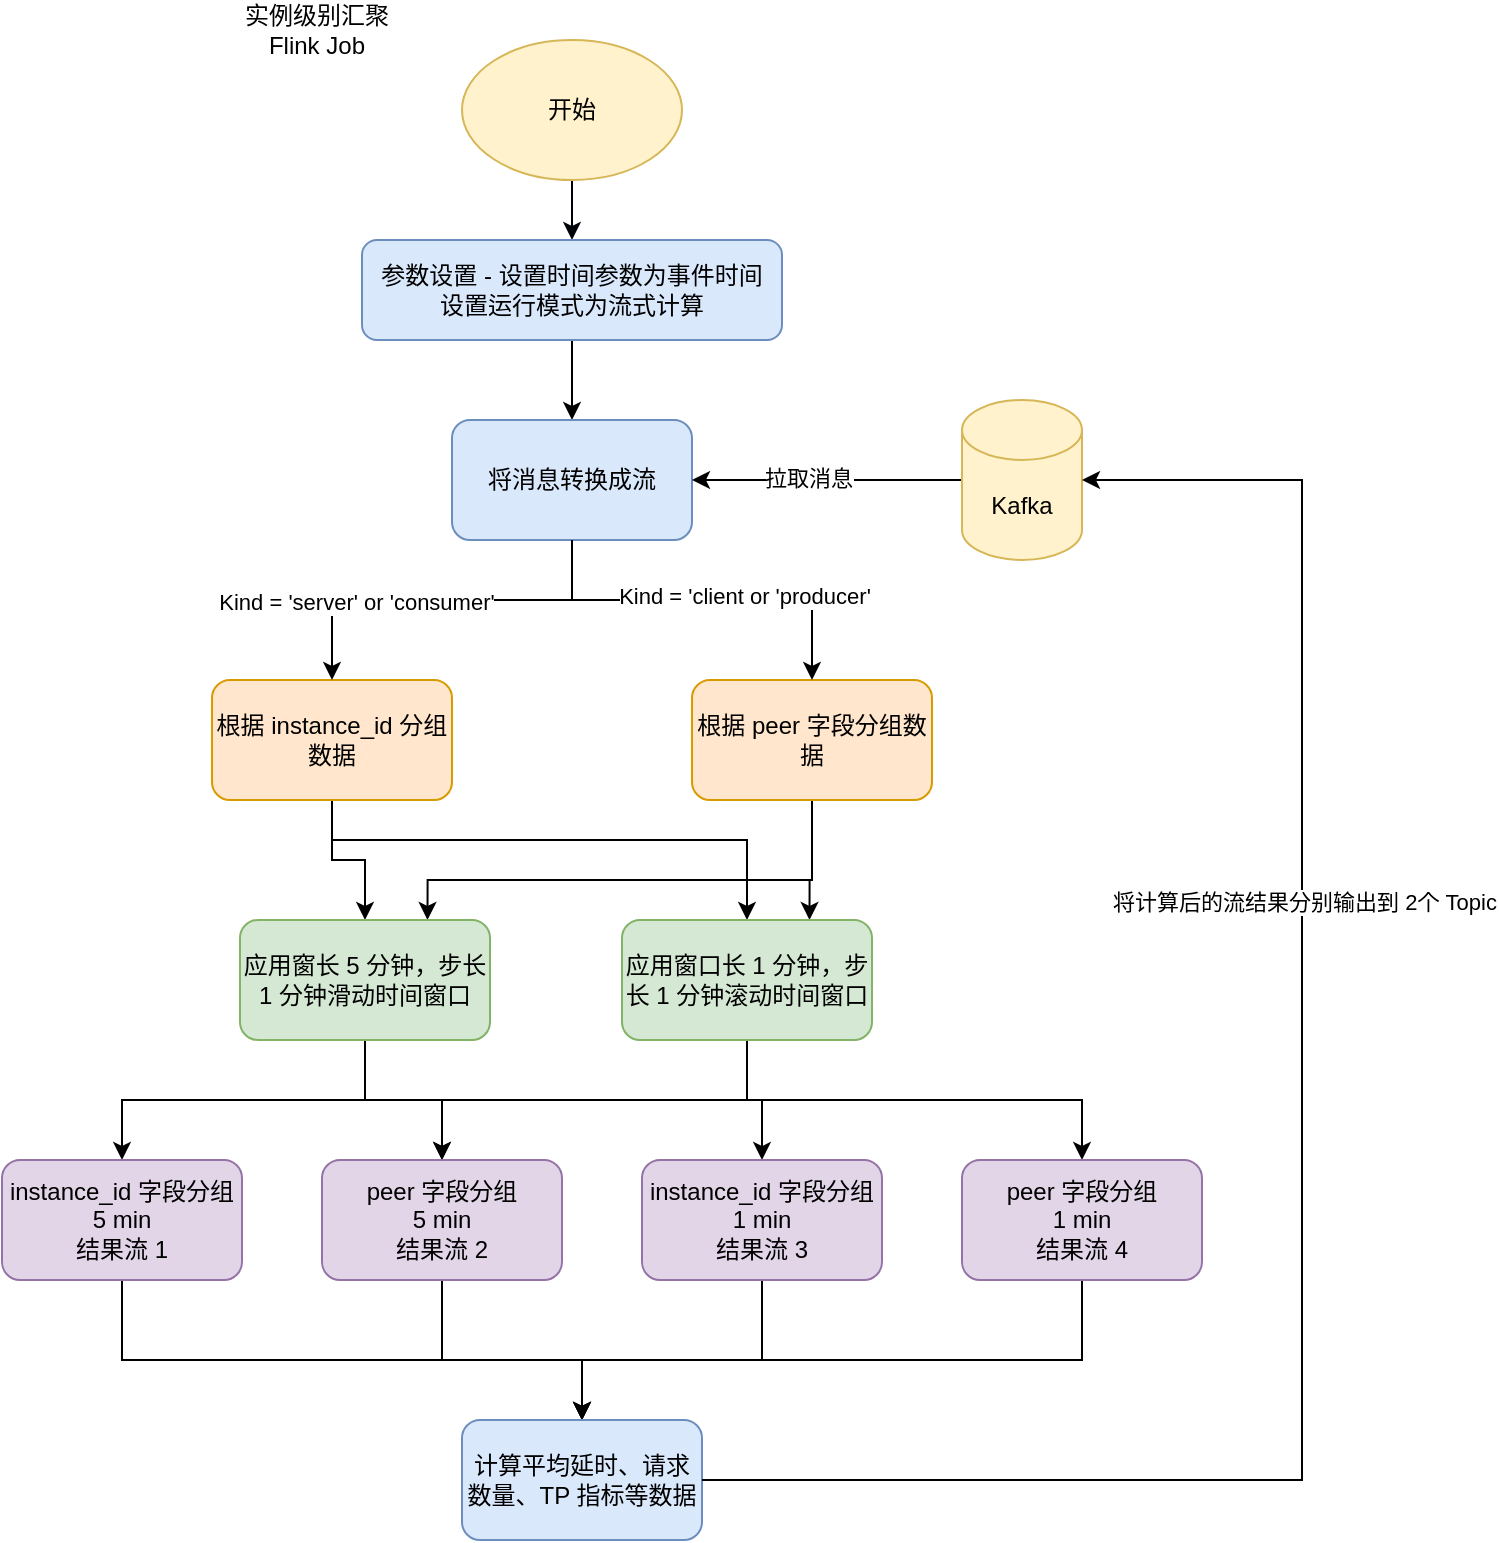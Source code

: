 <mxfile version="26.1.0">
  <diagram name="第 1 页" id="nLsq5W9adssXxSma-b2J">
    <mxGraphModel dx="976" dy="611" grid="1" gridSize="10" guides="1" tooltips="1" connect="1" arrows="1" fold="1" page="1" pageScale="1" pageWidth="827" pageHeight="1169" math="0" shadow="0">
      <root>
        <mxCell id="0" />
        <mxCell id="1" parent="0" />
        <mxCell id="k-FFmGOtWd7WNj8LAz9l-5" style="edgeStyle=orthogonalEdgeStyle;rounded=0;orthogonalLoop=1;jettySize=auto;html=1;entryX=0.5;entryY=0;entryDx=0;entryDy=0;fillColor=#dae8fc;strokeColor=light-dark(#00040a, #5c79a3);" parent="1" source="k-FFmGOtWd7WNj8LAz9l-1" target="k-FFmGOtWd7WNj8LAz9l-4" edge="1">
          <mxGeometry relative="1" as="geometry" />
        </mxCell>
        <mxCell id="k-FFmGOtWd7WNj8LAz9l-1" value="开始" style="ellipse;whiteSpace=wrap;html=1;fillColor=#fff2cc;strokeColor=#d6b656;" parent="1" vertex="1">
          <mxGeometry x="310" y="60" width="110" height="70" as="geometry" />
        </mxCell>
        <mxCell id="k-FFmGOtWd7WNj8LAz9l-7" style="edgeStyle=orthogonalEdgeStyle;rounded=0;orthogonalLoop=1;jettySize=auto;html=1;fillColor=#dae8fc;strokeColor=#000000;" parent="1" source="k-FFmGOtWd7WNj8LAz9l-4" target="k-FFmGOtWd7WNj8LAz9l-6" edge="1">
          <mxGeometry relative="1" as="geometry" />
        </mxCell>
        <mxCell id="k-FFmGOtWd7WNj8LAz9l-4" value="参数设置 - 设置时间参数为事件时间&lt;div&gt;设置运行模式为流式计算&lt;/div&gt;" style="rounded=1;whiteSpace=wrap;html=1;fillColor=#dae8fc;strokeColor=#6c8ebf;" parent="1" vertex="1">
          <mxGeometry x="260" y="160" width="210" height="50" as="geometry" />
        </mxCell>
        <mxCell id="k-FFmGOtWd7WNj8LAz9l-6" value="将消息转换成流" style="rounded=1;whiteSpace=wrap;html=1;fillColor=#dae8fc;strokeColor=#6c8ebf;" parent="1" vertex="1">
          <mxGeometry x="305" y="250" width="120" height="60" as="geometry" />
        </mxCell>
        <mxCell id="k-FFmGOtWd7WNj8LAz9l-10" style="edgeStyle=orthogonalEdgeStyle;rounded=0;orthogonalLoop=1;jettySize=auto;html=1;entryX=1;entryY=0.5;entryDx=0;entryDy=0;" parent="1" source="k-FFmGOtWd7WNj8LAz9l-8" target="k-FFmGOtWd7WNj8LAz9l-6" edge="1">
          <mxGeometry relative="1" as="geometry" />
        </mxCell>
        <mxCell id="k-FFmGOtWd7WNj8LAz9l-11" value="拉取消息" style="edgeLabel;html=1;align=center;verticalAlign=middle;resizable=0;points=[];" parent="k-FFmGOtWd7WNj8LAz9l-10" vertex="1" connectable="0">
          <mxGeometry x="0.141" y="-1" relative="1" as="geometry">
            <mxPoint as="offset" />
          </mxGeometry>
        </mxCell>
        <mxCell id="k-FFmGOtWd7WNj8LAz9l-8" value="Kafka" style="shape=cylinder3;whiteSpace=wrap;html=1;boundedLbl=1;backgroundOutline=1;size=15;fillColor=#fff2cc;strokeColor=#d6b656;" parent="1" vertex="1">
          <mxGeometry x="560" y="240" width="60" height="80" as="geometry" />
        </mxCell>
        <mxCell id="dhZsIAXVxOgwsgvTThV_-3" style="edgeStyle=orthogonalEdgeStyle;rounded=0;orthogonalLoop=1;jettySize=auto;html=1;" edge="1" parent="1" source="k-FFmGOtWd7WNj8LAz9l-9" target="k-FFmGOtWd7WNj8LAz9l-24">
          <mxGeometry relative="1" as="geometry" />
        </mxCell>
        <mxCell id="dhZsIAXVxOgwsgvTThV_-4" style="edgeStyle=orthogonalEdgeStyle;rounded=0;orthogonalLoop=1;jettySize=auto;html=1;entryX=0.5;entryY=0;entryDx=0;entryDy=0;" edge="1" parent="1" source="k-FFmGOtWd7WNj8LAz9l-9" target="k-FFmGOtWd7WNj8LAz9l-25">
          <mxGeometry relative="1" as="geometry">
            <Array as="points">
              <mxPoint x="245" y="460" />
              <mxPoint x="453" y="460" />
            </Array>
          </mxGeometry>
        </mxCell>
        <mxCell id="k-FFmGOtWd7WNj8LAz9l-9" value="根据 instance_id 分组数据" style="rounded=1;whiteSpace=wrap;html=1;fillColor=#ffe6cc;strokeColor=#d79b00;" parent="1" vertex="1">
          <mxGeometry x="185" y="380" width="120" height="60" as="geometry" />
        </mxCell>
        <mxCell id="dhZsIAXVxOgwsgvTThV_-6" style="edgeStyle=orthogonalEdgeStyle;rounded=0;orthogonalLoop=1;jettySize=auto;html=1;entryX=0.75;entryY=0;entryDx=0;entryDy=0;" edge="1" parent="1" source="k-FFmGOtWd7WNj8LAz9l-12" target="k-FFmGOtWd7WNj8LAz9l-25">
          <mxGeometry relative="1" as="geometry">
            <Array as="points">
              <mxPoint x="485" y="480" />
              <mxPoint x="484" y="480" />
            </Array>
          </mxGeometry>
        </mxCell>
        <mxCell id="dhZsIAXVxOgwsgvTThV_-7" style="edgeStyle=orthogonalEdgeStyle;rounded=0;orthogonalLoop=1;jettySize=auto;html=1;entryX=0.75;entryY=0;entryDx=0;entryDy=0;" edge="1" parent="1" source="k-FFmGOtWd7WNj8LAz9l-12" target="k-FFmGOtWd7WNj8LAz9l-24">
          <mxGeometry relative="1" as="geometry">
            <Array as="points">
              <mxPoint x="485" y="480" />
              <mxPoint x="293" y="480" />
            </Array>
          </mxGeometry>
        </mxCell>
        <mxCell id="k-FFmGOtWd7WNj8LAz9l-12" value="根据 peer 字段分组数据" style="rounded=1;whiteSpace=wrap;html=1;fillColor=#ffe6cc;strokeColor=#d79b00;" parent="1" vertex="1">
          <mxGeometry x="425" y="380" width="120" height="60" as="geometry" />
        </mxCell>
        <mxCell id="k-FFmGOtWd7WNj8LAz9l-13" value="" style="endArrow=classic;html=1;rounded=0;entryX=0.5;entryY=0;entryDx=0;entryDy=0;" parent="1" target="k-FFmGOtWd7WNj8LAz9l-9" edge="1">
          <mxGeometry width="50" height="50" relative="1" as="geometry">
            <mxPoint x="360" y="340" as="sourcePoint" />
            <mxPoint x="260" y="370" as="targetPoint" />
            <Array as="points">
              <mxPoint x="245" y="340" />
            </Array>
          </mxGeometry>
        </mxCell>
        <mxCell id="k-FFmGOtWd7WNj8LAz9l-19" value="Kind = &#39;server&#39; or &#39;consumer&#39;" style="edgeLabel;html=1;align=center;verticalAlign=middle;resizable=0;points=[];" parent="k-FFmGOtWd7WNj8LAz9l-13" vertex="1" connectable="0">
          <mxGeometry x="0.329" y="1" relative="1" as="geometry">
            <mxPoint as="offset" />
          </mxGeometry>
        </mxCell>
        <mxCell id="k-FFmGOtWd7WNj8LAz9l-16" value="" style="endArrow=classic;html=1;rounded=0;entryX=0.5;entryY=0;entryDx=0;entryDy=0;" parent="1" target="k-FFmGOtWd7WNj8LAz9l-12" edge="1">
          <mxGeometry width="50" height="50" relative="1" as="geometry">
            <mxPoint x="360" y="340" as="sourcePoint" />
            <mxPoint x="255" y="390" as="targetPoint" />
            <Array as="points">
              <mxPoint x="485" y="340" />
            </Array>
          </mxGeometry>
        </mxCell>
        <mxCell id="k-FFmGOtWd7WNj8LAz9l-20" value="Kind =&amp;nbsp;&#39;client or &#39;producer&#39;" style="edgeLabel;html=1;align=center;verticalAlign=middle;resizable=0;points=[];" parent="k-FFmGOtWd7WNj8LAz9l-16" vertex="1" connectable="0">
          <mxGeometry x="0.103" y="2" relative="1" as="geometry">
            <mxPoint as="offset" />
          </mxGeometry>
        </mxCell>
        <mxCell id="k-FFmGOtWd7WNj8LAz9l-17" value="" style="endArrow=none;html=1;rounded=0;entryX=0.5;entryY=1;entryDx=0;entryDy=0;" parent="1" target="k-FFmGOtWd7WNj8LAz9l-6" edge="1">
          <mxGeometry width="50" height="50" relative="1" as="geometry">
            <mxPoint x="365" y="340" as="sourcePoint" />
            <mxPoint x="367" y="310" as="targetPoint" />
          </mxGeometry>
        </mxCell>
        <mxCell id="k-FFmGOtWd7WNj8LAz9l-18" value="实例级别汇聚&lt;div&gt;Flink Job&lt;/div&gt;" style="text;html=1;align=center;verticalAlign=middle;whiteSpace=wrap;rounded=0;" parent="1" vertex="1">
          <mxGeometry x="185" y="40" width="105" height="30" as="geometry" />
        </mxCell>
        <mxCell id="k-FFmGOtWd7WNj8LAz9l-37" style="edgeStyle=orthogonalEdgeStyle;rounded=0;orthogonalLoop=1;jettySize=auto;html=1;entryX=0.5;entryY=0;entryDx=0;entryDy=0;" parent="1" source="k-FFmGOtWd7WNj8LAz9l-24" target="k-FFmGOtWd7WNj8LAz9l-30" edge="1">
          <mxGeometry relative="1" as="geometry" />
        </mxCell>
        <mxCell id="k-FFmGOtWd7WNj8LAz9l-38" style="edgeStyle=orthogonalEdgeStyle;rounded=0;orthogonalLoop=1;jettySize=auto;html=1;" parent="1" source="k-FFmGOtWd7WNj8LAz9l-24" target="k-FFmGOtWd7WNj8LAz9l-32" edge="1">
          <mxGeometry relative="1" as="geometry" />
        </mxCell>
        <mxCell id="k-FFmGOtWd7WNj8LAz9l-24" value="应用窗长 5 分钟，步长 1 分钟滑动时间窗口" style="rounded=1;whiteSpace=wrap;html=1;fillColor=#d5e8d4;strokeColor=#82b366;" parent="1" vertex="1">
          <mxGeometry x="199" y="500" width="125" height="60" as="geometry" />
        </mxCell>
        <mxCell id="k-FFmGOtWd7WNj8LAz9l-39" style="edgeStyle=orthogonalEdgeStyle;rounded=0;orthogonalLoop=1;jettySize=auto;html=1;entryX=0.5;entryY=0;entryDx=0;entryDy=0;" parent="1" source="k-FFmGOtWd7WNj8LAz9l-25" target="k-FFmGOtWd7WNj8LAz9l-33" edge="1">
          <mxGeometry relative="1" as="geometry" />
        </mxCell>
        <mxCell id="k-FFmGOtWd7WNj8LAz9l-40" style="edgeStyle=orthogonalEdgeStyle;rounded=0;orthogonalLoop=1;jettySize=auto;html=1;entryX=0.5;entryY=0;entryDx=0;entryDy=0;" parent="1" source="k-FFmGOtWd7WNj8LAz9l-25" target="k-FFmGOtWd7WNj8LAz9l-31" edge="1">
          <mxGeometry relative="1" as="geometry">
            <Array as="points">
              <mxPoint x="453" y="590" />
              <mxPoint x="620" y="590" />
            </Array>
          </mxGeometry>
        </mxCell>
        <mxCell id="k-FFmGOtWd7WNj8LAz9l-41" style="edgeStyle=orthogonalEdgeStyle;rounded=0;orthogonalLoop=1;jettySize=auto;html=1;entryX=0.5;entryY=0;entryDx=0;entryDy=0;" parent="1" source="k-FFmGOtWd7WNj8LAz9l-25" target="k-FFmGOtWd7WNj8LAz9l-32" edge="1">
          <mxGeometry relative="1" as="geometry">
            <Array as="points">
              <mxPoint x="453" y="590" />
              <mxPoint x="300" y="590" />
            </Array>
          </mxGeometry>
        </mxCell>
        <mxCell id="k-FFmGOtWd7WNj8LAz9l-25" value="应用窗口长 1 分钟，步长 1 分钟滚动时间窗口" style="rounded=1;whiteSpace=wrap;html=1;fillColor=#d5e8d4;strokeColor=#82b366;" parent="1" vertex="1">
          <mxGeometry x="390" y="500" width="125" height="60" as="geometry" />
        </mxCell>
        <mxCell id="k-FFmGOtWd7WNj8LAz9l-42" style="edgeStyle=orthogonalEdgeStyle;rounded=0;orthogonalLoop=1;jettySize=auto;html=1;entryX=0.5;entryY=0;entryDx=0;entryDy=0;" parent="1" source="k-FFmGOtWd7WNj8LAz9l-30" target="k-FFmGOtWd7WNj8LAz9l-35" edge="1">
          <mxGeometry relative="1" as="geometry">
            <Array as="points">
              <mxPoint x="140" y="720" />
              <mxPoint x="370" y="720" />
            </Array>
          </mxGeometry>
        </mxCell>
        <mxCell id="k-FFmGOtWd7WNj8LAz9l-30" value="instance_id 字段分组&lt;div&gt;&lt;span style=&quot;background-color: transparent; color: light-dark(rgb(0, 0, 0), rgb(255, 255, 255));&quot;&gt;5 min&lt;/span&gt;&lt;div&gt;结果流 1&lt;/div&gt;&lt;/div&gt;" style="rounded=1;whiteSpace=wrap;html=1;fillColor=#e1d5e7;strokeColor=#9673a6;" parent="1" vertex="1">
          <mxGeometry x="80" y="620" width="120" height="60" as="geometry" />
        </mxCell>
        <mxCell id="k-FFmGOtWd7WNj8LAz9l-47" style="edgeStyle=orthogonalEdgeStyle;rounded=0;orthogonalLoop=1;jettySize=auto;html=1;entryX=0.5;entryY=0;entryDx=0;entryDy=0;" parent="1" source="k-FFmGOtWd7WNj8LAz9l-31" target="k-FFmGOtWd7WNj8LAz9l-35" edge="1">
          <mxGeometry relative="1" as="geometry">
            <Array as="points">
              <mxPoint x="620" y="720" />
              <mxPoint x="370" y="720" />
            </Array>
          </mxGeometry>
        </mxCell>
        <mxCell id="k-FFmGOtWd7WNj8LAz9l-31" value="peer 字段分组&lt;div&gt;&lt;span style=&quot;background-color: transparent; color: light-dark(rgb(0, 0, 0), rgb(255, 255, 255));&quot;&gt;1 min&lt;/span&gt;&lt;div&gt;结果流 4&lt;/div&gt;&lt;/div&gt;" style="rounded=1;whiteSpace=wrap;html=1;fillColor=#e1d5e7;strokeColor=#9673a6;" parent="1" vertex="1">
          <mxGeometry x="560" y="620" width="120" height="60" as="geometry" />
        </mxCell>
        <mxCell id="k-FFmGOtWd7WNj8LAz9l-43" style="edgeStyle=orthogonalEdgeStyle;rounded=0;orthogonalLoop=1;jettySize=auto;html=1;" parent="1" source="k-FFmGOtWd7WNj8LAz9l-32" target="k-FFmGOtWd7WNj8LAz9l-35" edge="1">
          <mxGeometry relative="1" as="geometry">
            <Array as="points">
              <mxPoint x="300" y="720" />
              <mxPoint x="370" y="720" />
            </Array>
          </mxGeometry>
        </mxCell>
        <mxCell id="k-FFmGOtWd7WNj8LAz9l-32" value="peer 字段分组&lt;div&gt;&lt;span style=&quot;background-color: transparent; color: light-dark(rgb(0, 0, 0), rgb(255, 255, 255));&quot;&gt;5 min&lt;/span&gt;&lt;div&gt;结果流 2&lt;/div&gt;&lt;/div&gt;" style="rounded=1;whiteSpace=wrap;html=1;fillColor=#e1d5e7;strokeColor=#9673a6;" parent="1" vertex="1">
          <mxGeometry x="240" y="620" width="120" height="60" as="geometry" />
        </mxCell>
        <mxCell id="k-FFmGOtWd7WNj8LAz9l-50" style="edgeStyle=orthogonalEdgeStyle;rounded=0;orthogonalLoop=1;jettySize=auto;html=1;entryX=0.5;entryY=0;entryDx=0;entryDy=0;" parent="1" source="k-FFmGOtWd7WNj8LAz9l-33" target="k-FFmGOtWd7WNj8LAz9l-35" edge="1">
          <mxGeometry relative="1" as="geometry">
            <Array as="points">
              <mxPoint x="460" y="720" />
              <mxPoint x="370" y="720" />
            </Array>
          </mxGeometry>
        </mxCell>
        <mxCell id="k-FFmGOtWd7WNj8LAz9l-33" value="instance_id 字段分组&lt;div&gt;&lt;span style=&quot;background-color: transparent; color: light-dark(rgb(0, 0, 0), rgb(255, 255, 255));&quot;&gt;1 min&lt;/span&gt;&lt;div&gt;结果流 3&lt;/div&gt;&lt;/div&gt;" style="rounded=1;whiteSpace=wrap;html=1;fillColor=#e1d5e7;strokeColor=#9673a6;" parent="1" vertex="1">
          <mxGeometry x="400" y="620" width="120" height="60" as="geometry" />
        </mxCell>
        <mxCell id="k-FFmGOtWd7WNj8LAz9l-35" value="计算平均延时、请求数量、TP 指标等数据" style="rounded=1;whiteSpace=wrap;html=1;fillColor=#dae8fc;strokeColor=#6c8ebf;" parent="1" vertex="1">
          <mxGeometry x="310" y="750" width="120" height="60" as="geometry" />
        </mxCell>
        <mxCell id="k-FFmGOtWd7WNj8LAz9l-51" style="edgeStyle=orthogonalEdgeStyle;rounded=0;orthogonalLoop=1;jettySize=auto;html=1;entryX=1;entryY=0.5;entryDx=0;entryDy=0;entryPerimeter=0;" parent="1" source="k-FFmGOtWd7WNj8LAz9l-35" target="k-FFmGOtWd7WNj8LAz9l-8" edge="1">
          <mxGeometry relative="1" as="geometry">
            <Array as="points">
              <mxPoint x="730" y="780" />
              <mxPoint x="730" y="280" />
            </Array>
          </mxGeometry>
        </mxCell>
        <mxCell id="k-FFmGOtWd7WNj8LAz9l-52" value="将计算后的流结果分别输出到 2个 Topic" style="edgeLabel;html=1;align=center;verticalAlign=middle;resizable=0;points=[];" parent="k-FFmGOtWd7WNj8LAz9l-51" vertex="1" connectable="0">
          <mxGeometry x="0.294" y="-1" relative="1" as="geometry">
            <mxPoint as="offset" />
          </mxGeometry>
        </mxCell>
      </root>
    </mxGraphModel>
  </diagram>
</mxfile>

